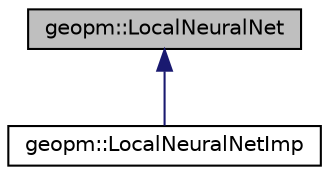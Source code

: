 digraph "geopm::LocalNeuralNet"
{
 // LATEX_PDF_SIZE
  edge [fontname="Helvetica",fontsize="10",labelfontname="Helvetica",labelfontsize="10"];
  node [fontname="Helvetica",fontsize="10",shape=record];
  Node1 [label="geopm::LocalNeuralNet",height=0.2,width=0.4,color="black", fillcolor="grey75", style="filled", fontcolor="black",tooltip="Class to manage data and operations of feed forward neural nets required for neural net inference."];
  Node1 -> Node2 [dir="back",color="midnightblue",fontsize="10",style="solid",fontname="Helvetica"];
  Node2 [label="geopm::LocalNeuralNetImp",height=0.2,width=0.4,color="black", fillcolor="white", style="filled",URL="$classgeopm_1_1_local_neural_net_imp.html",tooltip=" "];
}
